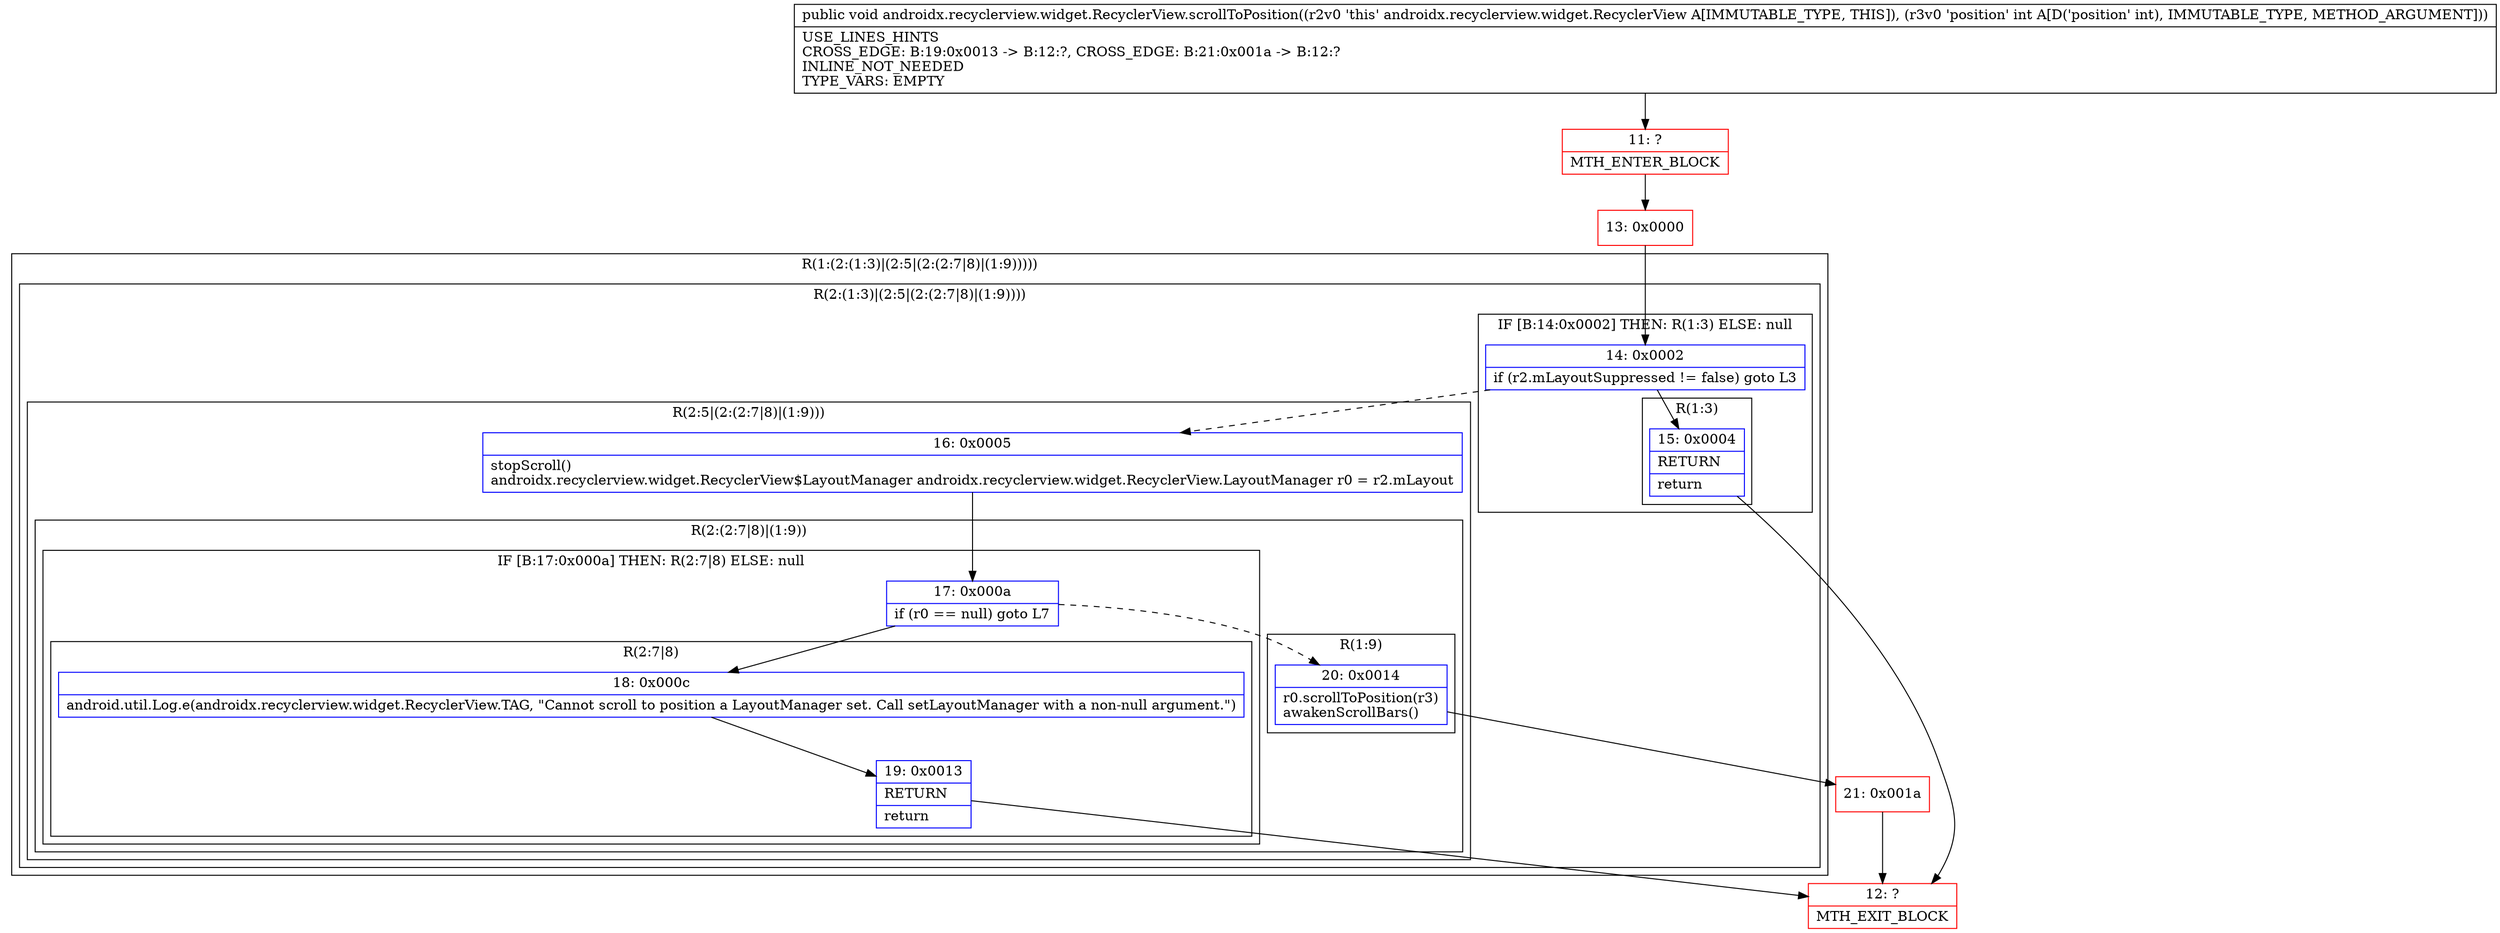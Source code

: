 digraph "CFG forandroidx.recyclerview.widget.RecyclerView.scrollToPosition(I)V" {
subgraph cluster_Region_504054117 {
label = "R(1:(2:(1:3)|(2:5|(2:(2:7|8)|(1:9)))))";
node [shape=record,color=blue];
subgraph cluster_Region_688391927 {
label = "R(2:(1:3)|(2:5|(2:(2:7|8)|(1:9))))";
node [shape=record,color=blue];
subgraph cluster_IfRegion_271688156 {
label = "IF [B:14:0x0002] THEN: R(1:3) ELSE: null";
node [shape=record,color=blue];
Node_14 [shape=record,label="{14\:\ 0x0002|if (r2.mLayoutSuppressed != false) goto L3\l}"];
subgraph cluster_Region_55739687 {
label = "R(1:3)";
node [shape=record,color=blue];
Node_15 [shape=record,label="{15\:\ 0x0004|RETURN\l|return\l}"];
}
}
subgraph cluster_Region_1288862459 {
label = "R(2:5|(2:(2:7|8)|(1:9)))";
node [shape=record,color=blue];
Node_16 [shape=record,label="{16\:\ 0x0005|stopScroll()\landroidx.recyclerview.widget.RecyclerView$LayoutManager androidx.recyclerview.widget.RecyclerView.LayoutManager r0 = r2.mLayout\l}"];
subgraph cluster_Region_1192688705 {
label = "R(2:(2:7|8)|(1:9))";
node [shape=record,color=blue];
subgraph cluster_IfRegion_334629354 {
label = "IF [B:17:0x000a] THEN: R(2:7|8) ELSE: null";
node [shape=record,color=blue];
Node_17 [shape=record,label="{17\:\ 0x000a|if (r0 == null) goto L7\l}"];
subgraph cluster_Region_784360938 {
label = "R(2:7|8)";
node [shape=record,color=blue];
Node_18 [shape=record,label="{18\:\ 0x000c|android.util.Log.e(androidx.recyclerview.widget.RecyclerView.TAG, \"Cannot scroll to position a LayoutManager set. Call setLayoutManager with a non\-null argument.\")\l}"];
Node_19 [shape=record,label="{19\:\ 0x0013|RETURN\l|return\l}"];
}
}
subgraph cluster_Region_413681563 {
label = "R(1:9)";
node [shape=record,color=blue];
Node_20 [shape=record,label="{20\:\ 0x0014|r0.scrollToPosition(r3)\lawakenScrollBars()\l}"];
}
}
}
}
}
Node_11 [shape=record,color=red,label="{11\:\ ?|MTH_ENTER_BLOCK\l}"];
Node_13 [shape=record,color=red,label="{13\:\ 0x0000}"];
Node_12 [shape=record,color=red,label="{12\:\ ?|MTH_EXIT_BLOCK\l}"];
Node_21 [shape=record,color=red,label="{21\:\ 0x001a}"];
MethodNode[shape=record,label="{public void androidx.recyclerview.widget.RecyclerView.scrollToPosition((r2v0 'this' androidx.recyclerview.widget.RecyclerView A[IMMUTABLE_TYPE, THIS]), (r3v0 'position' int A[D('position' int), IMMUTABLE_TYPE, METHOD_ARGUMENT]))  | USE_LINES_HINTS\lCROSS_EDGE: B:19:0x0013 \-\> B:12:?, CROSS_EDGE: B:21:0x001a \-\> B:12:?\lINLINE_NOT_NEEDED\lTYPE_VARS: EMPTY\l}"];
MethodNode -> Node_11;Node_14 -> Node_15;
Node_14 -> Node_16[style=dashed];
Node_15 -> Node_12;
Node_16 -> Node_17;
Node_17 -> Node_18;
Node_17 -> Node_20[style=dashed];
Node_18 -> Node_19;
Node_19 -> Node_12;
Node_20 -> Node_21;
Node_11 -> Node_13;
Node_13 -> Node_14;
Node_21 -> Node_12;
}

